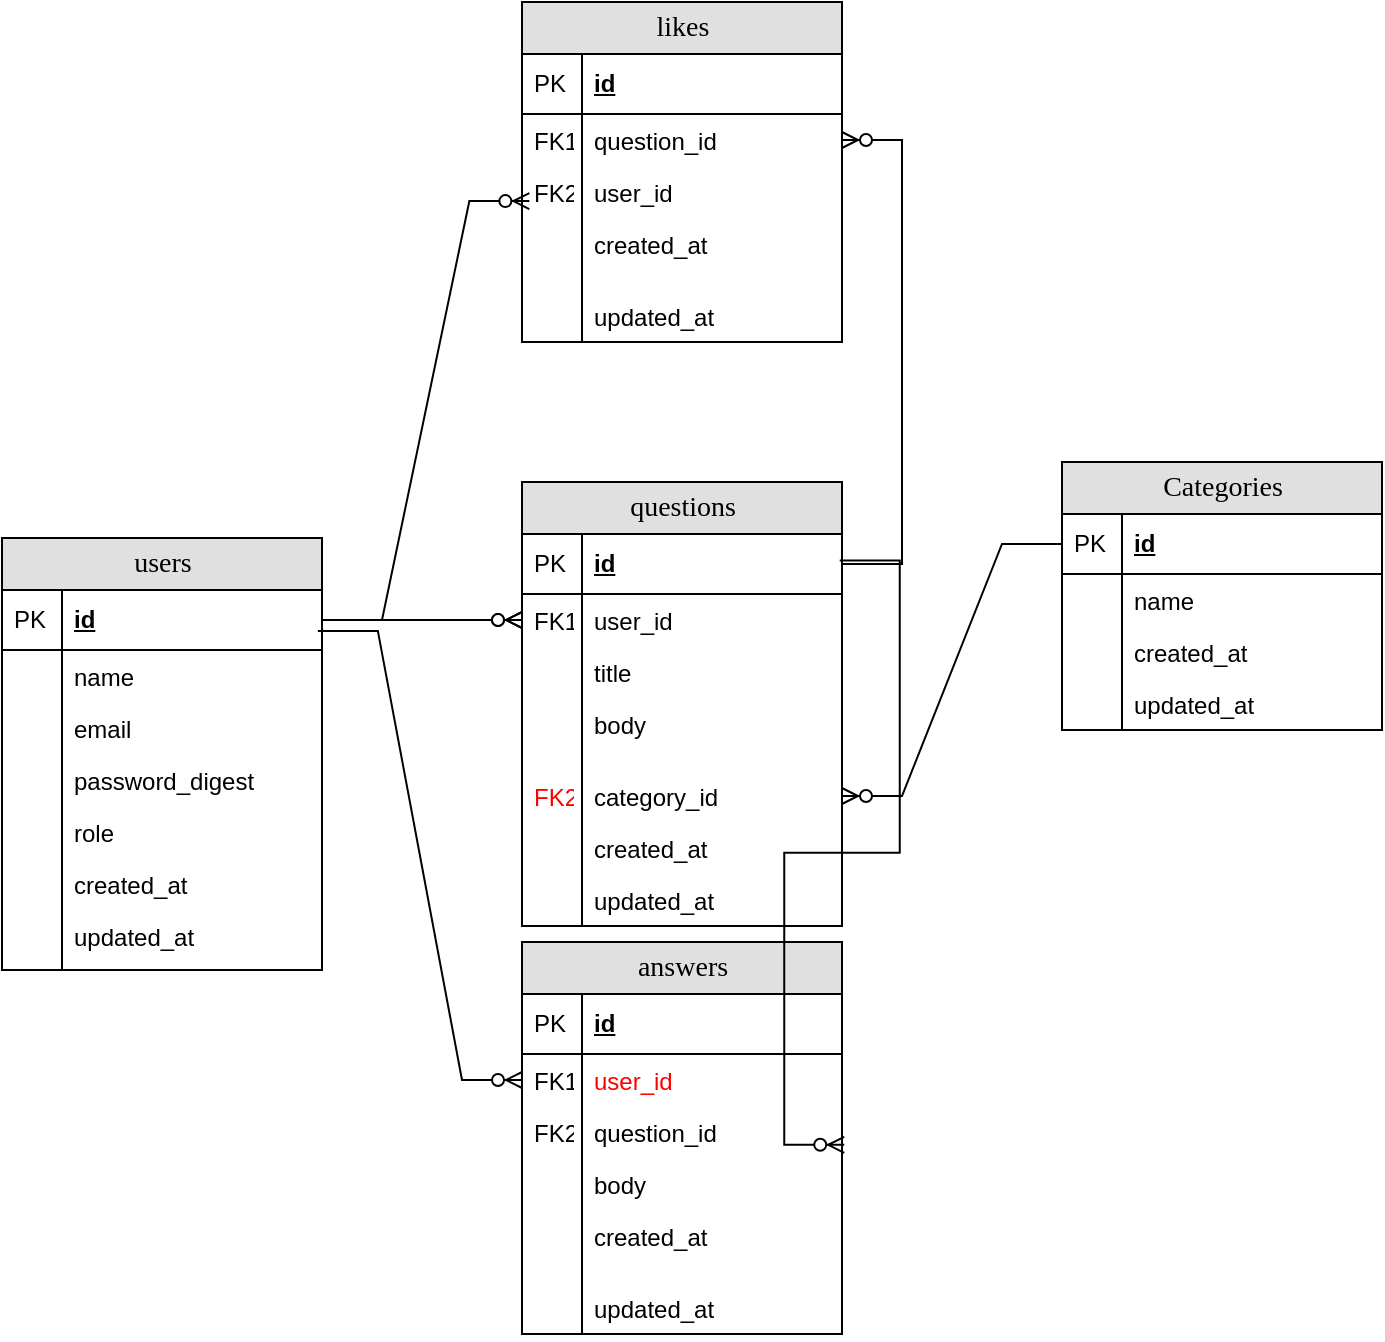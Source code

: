 <mxfile version="26.0.10">
  <diagram name="Page-1" id="e56a1550-8fbb-45ad-956c-1786394a9013">
    <mxGraphModel dx="1061" dy="1463" grid="1" gridSize="10" guides="1" tooltips="1" connect="1" arrows="1" fold="1" page="1" pageScale="1" pageWidth="1100" pageHeight="850" background="none" math="0" shadow="0">
      <root>
        <mxCell id="0" />
        <mxCell id="1" parent="0" />
        <mxCell id="OeXx-ejLIAZaMImvPNyN-1" value="questions" style="swimlane;html=1;fontStyle=0;childLayout=stackLayout;horizontal=1;startSize=26;fillColor=#e0e0e0;horizontalStack=0;resizeParent=1;resizeLast=0;collapsible=1;marginBottom=0;swimlaneFillColor=#ffffff;align=center;rounded=0;shadow=0;comic=0;labelBackgroundColor=none;strokeWidth=1;fontFamily=Verdana;fontSize=14" vertex="1" parent="1">
          <mxGeometry x="590" y="310" width="160" height="222" as="geometry" />
        </mxCell>
        <mxCell id="OeXx-ejLIAZaMImvPNyN-2" value="id" style="shape=partialRectangle;top=0;left=0;right=0;bottom=1;html=1;align=left;verticalAlign=middle;fillColor=none;spacingLeft=34;spacingRight=4;whiteSpace=wrap;overflow=hidden;rotatable=0;points=[[0,0.5],[1,0.5]];portConstraint=eastwest;dropTarget=0;fontStyle=5;" vertex="1" parent="OeXx-ejLIAZaMImvPNyN-1">
          <mxGeometry y="26" width="160" height="30" as="geometry" />
        </mxCell>
        <mxCell id="OeXx-ejLIAZaMImvPNyN-3" value="PK" style="shape=partialRectangle;top=0;left=0;bottom=0;html=1;fillColor=none;align=left;verticalAlign=middle;spacingLeft=4;spacingRight=4;whiteSpace=wrap;overflow=hidden;rotatable=0;points=[];portConstraint=eastwest;part=1;" vertex="1" connectable="0" parent="OeXx-ejLIAZaMImvPNyN-2">
          <mxGeometry width="30" height="30" as="geometry" />
        </mxCell>
        <mxCell id="OeXx-ejLIAZaMImvPNyN-4" value="user_id" style="shape=partialRectangle;top=0;left=0;right=0;bottom=0;html=1;align=left;verticalAlign=top;fillColor=none;spacingLeft=34;spacingRight=4;whiteSpace=wrap;overflow=hidden;rotatable=0;points=[[0,0.5],[1,0.5]];portConstraint=eastwest;dropTarget=0;" vertex="1" parent="OeXx-ejLIAZaMImvPNyN-1">
          <mxGeometry y="56" width="160" height="26" as="geometry" />
        </mxCell>
        <mxCell id="OeXx-ejLIAZaMImvPNyN-5" value="FK1" style="shape=partialRectangle;top=0;left=0;bottom=0;html=1;fillColor=none;align=left;verticalAlign=top;spacingLeft=4;spacingRight=4;whiteSpace=wrap;overflow=hidden;rotatable=0;points=[];portConstraint=eastwest;part=1;" vertex="1" connectable="0" parent="OeXx-ejLIAZaMImvPNyN-4">
          <mxGeometry width="30" height="26" as="geometry" />
        </mxCell>
        <mxCell id="OeXx-ejLIAZaMImvPNyN-6" value="title" style="shape=partialRectangle;top=0;left=0;right=0;bottom=0;html=1;align=left;verticalAlign=top;fillColor=none;spacingLeft=34;spacingRight=4;whiteSpace=wrap;overflow=hidden;rotatable=0;points=[[0,0.5],[1,0.5]];portConstraint=eastwest;dropTarget=0;" vertex="1" parent="OeXx-ejLIAZaMImvPNyN-1">
          <mxGeometry y="82" width="160" height="26" as="geometry" />
        </mxCell>
        <mxCell id="OeXx-ejLIAZaMImvPNyN-7" value="" style="shape=partialRectangle;top=0;left=0;bottom=0;html=1;fillColor=none;align=left;verticalAlign=top;spacingLeft=4;spacingRight=4;whiteSpace=wrap;overflow=hidden;rotatable=0;points=[];portConstraint=eastwest;part=1;" vertex="1" connectable="0" parent="OeXx-ejLIAZaMImvPNyN-6">
          <mxGeometry width="30" height="26" as="geometry" />
        </mxCell>
        <mxCell id="OeXx-ejLIAZaMImvPNyN-8" value="body" style="shape=partialRectangle;top=0;left=0;right=0;bottom=0;html=1;align=left;verticalAlign=top;fillColor=none;spacingLeft=34;spacingRight=4;whiteSpace=wrap;overflow=hidden;rotatable=0;points=[[0,0.5],[1,0.5]];portConstraint=eastwest;dropTarget=0;" vertex="1" parent="OeXx-ejLIAZaMImvPNyN-1">
          <mxGeometry y="108" width="160" height="26" as="geometry" />
        </mxCell>
        <mxCell id="OeXx-ejLIAZaMImvPNyN-9" value="" style="shape=partialRectangle;top=0;left=0;bottom=0;html=1;fillColor=none;align=left;verticalAlign=top;spacingLeft=4;spacingRight=4;whiteSpace=wrap;overflow=hidden;rotatable=0;points=[];portConstraint=eastwest;part=1;" vertex="1" connectable="0" parent="OeXx-ejLIAZaMImvPNyN-8">
          <mxGeometry width="30" height="26" as="geometry" />
        </mxCell>
        <mxCell id="OeXx-ejLIAZaMImvPNyN-10" value="" style="shape=partialRectangle;top=0;left=0;right=0;bottom=0;html=1;align=left;verticalAlign=top;fillColor=none;spacingLeft=34;spacingRight=4;whiteSpace=wrap;overflow=hidden;rotatable=0;points=[[0,0.5],[1,0.5]];portConstraint=eastwest;dropTarget=0;" vertex="1" parent="OeXx-ejLIAZaMImvPNyN-1">
          <mxGeometry y="134" width="160" height="10" as="geometry" />
        </mxCell>
        <mxCell id="OeXx-ejLIAZaMImvPNyN-11" value="" style="shape=partialRectangle;top=0;left=0;bottom=0;html=1;fillColor=none;align=left;verticalAlign=top;spacingLeft=4;spacingRight=4;whiteSpace=wrap;overflow=hidden;rotatable=0;points=[];portConstraint=eastwest;part=1;" vertex="1" connectable="0" parent="OeXx-ejLIAZaMImvPNyN-10">
          <mxGeometry width="30" height="10" as="geometry" />
        </mxCell>
        <mxCell id="OeXx-ejLIAZaMImvPNyN-102" value="category_id" style="shape=partialRectangle;top=0;left=0;right=0;bottom=0;html=1;align=left;verticalAlign=top;fillColor=none;spacingLeft=34;spacingRight=4;whiteSpace=wrap;overflow=hidden;rotatable=0;points=[[0,0.5],[1,0.5]];portConstraint=eastwest;dropTarget=0;" vertex="1" parent="OeXx-ejLIAZaMImvPNyN-1">
          <mxGeometry y="144" width="160" height="26" as="geometry" />
        </mxCell>
        <mxCell id="OeXx-ejLIAZaMImvPNyN-103" value="&lt;font style=&quot;color: rgb(255, 0, 0);&quot;&gt;FK2&lt;/font&gt;" style="shape=partialRectangle;top=0;left=0;bottom=0;html=1;fillColor=none;align=left;verticalAlign=top;spacingLeft=4;spacingRight=4;whiteSpace=wrap;overflow=hidden;rotatable=0;points=[];portConstraint=eastwest;part=1;" vertex="1" connectable="0" parent="OeXx-ejLIAZaMImvPNyN-102">
          <mxGeometry width="30" height="26" as="geometry" />
        </mxCell>
        <mxCell id="OeXx-ejLIAZaMImvPNyN-12" value="created_at" style="shape=partialRectangle;top=0;left=0;right=0;bottom=0;html=1;align=left;verticalAlign=top;fillColor=none;spacingLeft=34;spacingRight=4;whiteSpace=wrap;overflow=hidden;rotatable=0;points=[[0,0.5],[1,0.5]];portConstraint=eastwest;dropTarget=0;" vertex="1" parent="OeXx-ejLIAZaMImvPNyN-1">
          <mxGeometry y="170" width="160" height="26" as="geometry" />
        </mxCell>
        <mxCell id="OeXx-ejLIAZaMImvPNyN-13" value="" style="shape=partialRectangle;top=0;left=0;bottom=0;html=1;fillColor=none;align=left;verticalAlign=top;spacingLeft=4;spacingRight=4;whiteSpace=wrap;overflow=hidden;rotatable=0;points=[];portConstraint=eastwest;part=1;" vertex="1" connectable="0" parent="OeXx-ejLIAZaMImvPNyN-12">
          <mxGeometry width="30" height="26" as="geometry" />
        </mxCell>
        <mxCell id="OeXx-ejLIAZaMImvPNyN-14" value="updated_at" style="shape=partialRectangle;top=0;left=0;right=0;bottom=0;html=1;align=left;verticalAlign=top;fillColor=none;spacingLeft=34;spacingRight=4;whiteSpace=wrap;overflow=hidden;rotatable=0;points=[[0,0.5],[1,0.5]];portConstraint=eastwest;dropTarget=0;" vertex="1" parent="OeXx-ejLIAZaMImvPNyN-1">
          <mxGeometry y="196" width="160" height="26" as="geometry" />
        </mxCell>
        <mxCell id="OeXx-ejLIAZaMImvPNyN-15" value="" style="shape=partialRectangle;top=0;left=0;bottom=0;html=1;fillColor=none;align=left;verticalAlign=top;spacingLeft=4;spacingRight=4;whiteSpace=wrap;overflow=hidden;rotatable=0;points=[];portConstraint=eastwest;part=1;" vertex="1" connectable="0" parent="OeXx-ejLIAZaMImvPNyN-14">
          <mxGeometry width="30" height="26" as="geometry" />
        </mxCell>
        <mxCell id="OeXx-ejLIAZaMImvPNyN-16" value="users" style="swimlane;html=1;fontStyle=0;childLayout=stackLayout;horizontal=1;startSize=26;fillColor=#e0e0e0;horizontalStack=0;resizeParent=1;resizeLast=0;collapsible=1;marginBottom=0;swimlaneFillColor=#ffffff;align=center;rounded=0;shadow=0;comic=0;labelBackgroundColor=none;strokeWidth=1;fontFamily=Verdana;fontSize=14" vertex="1" parent="1">
          <mxGeometry x="330" y="338" width="160" height="216" as="geometry">
            <mxRectangle x="30" y="358" width="80" height="30" as="alternateBounds" />
          </mxGeometry>
        </mxCell>
        <mxCell id="OeXx-ejLIAZaMImvPNyN-17" value="id" style="shape=partialRectangle;top=0;left=0;right=0;bottom=1;html=1;align=left;verticalAlign=middle;fillColor=none;spacingLeft=34;spacingRight=4;whiteSpace=wrap;overflow=hidden;rotatable=0;points=[[0,0.5],[1,0.5]];portConstraint=eastwest;dropTarget=0;fontStyle=5;" vertex="1" parent="OeXx-ejLIAZaMImvPNyN-16">
          <mxGeometry y="26" width="160" height="30" as="geometry" />
        </mxCell>
        <mxCell id="OeXx-ejLIAZaMImvPNyN-18" value="PK" style="shape=partialRectangle;top=0;left=0;bottom=0;html=1;fillColor=none;align=left;verticalAlign=middle;spacingLeft=4;spacingRight=4;whiteSpace=wrap;overflow=hidden;rotatable=0;points=[];portConstraint=eastwest;part=1;" vertex="1" connectable="0" parent="OeXx-ejLIAZaMImvPNyN-17">
          <mxGeometry width="30" height="30" as="geometry" />
        </mxCell>
        <mxCell id="OeXx-ejLIAZaMImvPNyN-19" value="&lt;div&gt;&lt;span style=&quot;background-color: transparent; color: light-dark(rgb(0, 0, 0), rgb(255, 255, 255));&quot;&gt;name&lt;/span&gt;&lt;/div&gt;" style="shape=partialRectangle;top=0;left=0;right=0;bottom=0;html=1;align=left;verticalAlign=top;fillColor=none;spacingLeft=34;spacingRight=4;whiteSpace=wrap;overflow=hidden;rotatable=0;points=[[0,0.5],[1,0.5]];portConstraint=eastwest;dropTarget=0;" vertex="1" parent="OeXx-ejLIAZaMImvPNyN-16">
          <mxGeometry y="56" width="160" height="26" as="geometry" />
        </mxCell>
        <mxCell id="OeXx-ejLIAZaMImvPNyN-20" value="" style="shape=partialRectangle;top=0;left=0;bottom=0;html=1;fillColor=none;align=left;verticalAlign=top;spacingLeft=4;spacingRight=4;whiteSpace=wrap;overflow=hidden;rotatable=0;points=[];portConstraint=eastwest;part=1;" vertex="1" connectable="0" parent="OeXx-ejLIAZaMImvPNyN-19">
          <mxGeometry width="30" height="26" as="geometry" />
        </mxCell>
        <mxCell id="OeXx-ejLIAZaMImvPNyN-21" value="email" style="shape=partialRectangle;top=0;left=0;right=0;bottom=0;html=1;align=left;verticalAlign=top;fillColor=none;spacingLeft=34;spacingRight=4;whiteSpace=wrap;overflow=hidden;rotatable=0;points=[[0,0.5],[1,0.5]];portConstraint=eastwest;dropTarget=0;" vertex="1" parent="OeXx-ejLIAZaMImvPNyN-16">
          <mxGeometry y="82" width="160" height="26" as="geometry" />
        </mxCell>
        <mxCell id="OeXx-ejLIAZaMImvPNyN-22" value="" style="shape=partialRectangle;top=0;left=0;bottom=0;html=1;fillColor=none;align=left;verticalAlign=top;spacingLeft=4;spacingRight=4;whiteSpace=wrap;overflow=hidden;rotatable=0;points=[];portConstraint=eastwest;part=1;" vertex="1" connectable="0" parent="OeXx-ejLIAZaMImvPNyN-21">
          <mxGeometry width="30" height="26" as="geometry" />
        </mxCell>
        <mxCell id="OeXx-ejLIAZaMImvPNyN-27" value="password_digest" style="shape=partialRectangle;top=0;left=0;right=0;bottom=0;html=1;align=left;verticalAlign=top;fillColor=none;spacingLeft=34;spacingRight=4;whiteSpace=wrap;overflow=hidden;rotatable=0;points=[[0,0.5],[1,0.5]];portConstraint=eastwest;dropTarget=0;" vertex="1" parent="OeXx-ejLIAZaMImvPNyN-16">
          <mxGeometry y="108" width="160" height="26" as="geometry" />
        </mxCell>
        <mxCell id="OeXx-ejLIAZaMImvPNyN-28" value="" style="shape=partialRectangle;top=0;left=0;bottom=0;html=1;fillColor=none;align=left;verticalAlign=top;spacingLeft=4;spacingRight=4;whiteSpace=wrap;overflow=hidden;rotatable=0;points=[];portConstraint=eastwest;part=1;" vertex="1" connectable="0" parent="OeXx-ejLIAZaMImvPNyN-27">
          <mxGeometry width="30" height="26" as="geometry" />
        </mxCell>
        <mxCell id="OeXx-ejLIAZaMImvPNyN-68" value="role" style="shape=partialRectangle;top=0;left=0;right=0;bottom=0;html=1;align=left;verticalAlign=top;fillColor=none;spacingLeft=34;spacingRight=4;whiteSpace=wrap;overflow=hidden;rotatable=0;points=[[0,0.5],[1,0.5]];portConstraint=eastwest;dropTarget=0;" vertex="1" parent="OeXx-ejLIAZaMImvPNyN-16">
          <mxGeometry y="134" width="160" height="26" as="geometry" />
        </mxCell>
        <mxCell id="OeXx-ejLIAZaMImvPNyN-69" value="" style="shape=partialRectangle;top=0;left=0;bottom=0;html=1;fillColor=none;align=left;verticalAlign=top;spacingLeft=4;spacingRight=4;whiteSpace=wrap;overflow=hidden;rotatable=0;points=[];portConstraint=eastwest;part=1;" vertex="1" connectable="0" parent="OeXx-ejLIAZaMImvPNyN-68">
          <mxGeometry width="30" height="26" as="geometry" />
        </mxCell>
        <mxCell id="OeXx-ejLIAZaMImvPNyN-29" value="created_at" style="shape=partialRectangle;top=0;left=0;right=0;bottom=0;html=1;align=left;verticalAlign=top;fillColor=none;spacingLeft=34;spacingRight=4;whiteSpace=wrap;overflow=hidden;rotatable=0;points=[[0,0.5],[1,0.5]];portConstraint=eastwest;dropTarget=0;" vertex="1" parent="OeXx-ejLIAZaMImvPNyN-16">
          <mxGeometry y="160" width="160" height="26" as="geometry" />
        </mxCell>
        <mxCell id="OeXx-ejLIAZaMImvPNyN-30" value="" style="shape=partialRectangle;top=0;left=0;bottom=0;html=1;fillColor=none;align=left;verticalAlign=top;spacingLeft=4;spacingRight=4;whiteSpace=wrap;overflow=hidden;rotatable=0;points=[];portConstraint=eastwest;part=1;" vertex="1" connectable="0" parent="OeXx-ejLIAZaMImvPNyN-29">
          <mxGeometry width="30" height="26" as="geometry" />
        </mxCell>
        <mxCell id="OeXx-ejLIAZaMImvPNyN-31" value="updated_at" style="shape=partialRectangle;top=0;left=0;right=0;bottom=0;html=1;align=left;verticalAlign=top;fillColor=none;spacingLeft=34;spacingRight=4;whiteSpace=wrap;overflow=hidden;rotatable=0;points=[[0,0.5],[1,0.5]];portConstraint=eastwest;dropTarget=0;" vertex="1" parent="OeXx-ejLIAZaMImvPNyN-16">
          <mxGeometry y="186" width="160" height="30" as="geometry" />
        </mxCell>
        <mxCell id="OeXx-ejLIAZaMImvPNyN-32" value="" style="shape=partialRectangle;top=0;left=0;bottom=0;html=1;fillColor=none;align=left;verticalAlign=top;spacingLeft=4;spacingRight=4;whiteSpace=wrap;overflow=hidden;rotatable=0;points=[];portConstraint=eastwest;part=1;" vertex="1" connectable="0" parent="OeXx-ejLIAZaMImvPNyN-31">
          <mxGeometry width="30" height="30" as="geometry" />
        </mxCell>
        <mxCell id="OeXx-ejLIAZaMImvPNyN-33" value="" style="edgeStyle=entityRelationEdgeStyle;fontSize=12;html=1;endArrow=ERzeroToMany;endFill=1;rounded=0;exitX=1;exitY=0.5;exitDx=0;exitDy=0;entryX=0;entryY=0.5;entryDx=0;entryDy=0;" edge="1" parent="1" source="OeXx-ejLIAZaMImvPNyN-17" target="OeXx-ejLIAZaMImvPNyN-4">
          <mxGeometry width="100" height="100" relative="1" as="geometry">
            <mxPoint x="490" y="438" as="sourcePoint" />
            <mxPoint x="590" y="338" as="targetPoint" />
          </mxGeometry>
        </mxCell>
        <mxCell id="OeXx-ejLIAZaMImvPNyN-34" value="answers" style="swimlane;html=1;fontStyle=0;childLayout=stackLayout;horizontal=1;startSize=26;fillColor=#e0e0e0;horizontalStack=0;resizeParent=1;resizeLast=0;collapsible=1;marginBottom=0;swimlaneFillColor=#ffffff;align=center;rounded=0;shadow=0;comic=0;labelBackgroundColor=none;strokeWidth=1;fontFamily=Verdana;fontSize=14" vertex="1" parent="1">
          <mxGeometry x="590" y="540" width="160" height="196" as="geometry" />
        </mxCell>
        <mxCell id="OeXx-ejLIAZaMImvPNyN-35" value="id" style="shape=partialRectangle;top=0;left=0;right=0;bottom=1;html=1;align=left;verticalAlign=middle;fillColor=none;spacingLeft=34;spacingRight=4;whiteSpace=wrap;overflow=hidden;rotatable=0;points=[[0,0.5],[1,0.5]];portConstraint=eastwest;dropTarget=0;fontStyle=5;" vertex="1" parent="OeXx-ejLIAZaMImvPNyN-34">
          <mxGeometry y="26" width="160" height="30" as="geometry" />
        </mxCell>
        <mxCell id="OeXx-ejLIAZaMImvPNyN-36" value="PK" style="shape=partialRectangle;top=0;left=0;bottom=0;html=1;fillColor=none;align=left;verticalAlign=middle;spacingLeft=4;spacingRight=4;whiteSpace=wrap;overflow=hidden;rotatable=0;points=[];portConstraint=eastwest;part=1;" vertex="1" connectable="0" parent="OeXx-ejLIAZaMImvPNyN-35">
          <mxGeometry width="30" height="30" as="geometry" />
        </mxCell>
        <mxCell id="OeXx-ejLIAZaMImvPNyN-37" value="&lt;font style=&quot;color: rgb(255, 0, 0);&quot;&gt;user_id&lt;/font&gt;" style="shape=partialRectangle;top=0;left=0;right=0;bottom=0;html=1;align=left;verticalAlign=top;fillColor=none;spacingLeft=34;spacingRight=4;whiteSpace=wrap;overflow=hidden;rotatable=0;points=[[0,0.5],[1,0.5]];portConstraint=eastwest;dropTarget=0;" vertex="1" parent="OeXx-ejLIAZaMImvPNyN-34">
          <mxGeometry y="56" width="160" height="26" as="geometry" />
        </mxCell>
        <mxCell id="OeXx-ejLIAZaMImvPNyN-38" value="FK1" style="shape=partialRectangle;top=0;left=0;bottom=0;html=1;fillColor=none;align=left;verticalAlign=top;spacingLeft=4;spacingRight=4;whiteSpace=wrap;overflow=hidden;rotatable=0;points=[];portConstraint=eastwest;part=1;" vertex="1" connectable="0" parent="OeXx-ejLIAZaMImvPNyN-37">
          <mxGeometry width="30" height="26" as="geometry" />
        </mxCell>
        <mxCell id="OeXx-ejLIAZaMImvPNyN-106" value="question_id" style="shape=partialRectangle;top=0;left=0;right=0;bottom=0;html=1;align=left;verticalAlign=top;fillColor=none;spacingLeft=34;spacingRight=4;whiteSpace=wrap;overflow=hidden;rotatable=0;points=[[0,0.5],[1,0.5]];portConstraint=eastwest;dropTarget=0;" vertex="1" parent="OeXx-ejLIAZaMImvPNyN-34">
          <mxGeometry y="82" width="160" height="26" as="geometry" />
        </mxCell>
        <mxCell id="OeXx-ejLIAZaMImvPNyN-107" value="FK2" style="shape=partialRectangle;top=0;left=0;bottom=0;html=1;fillColor=none;align=left;verticalAlign=top;spacingLeft=4;spacingRight=4;whiteSpace=wrap;overflow=hidden;rotatable=0;points=[];portConstraint=eastwest;part=1;" vertex="1" connectable="0" parent="OeXx-ejLIAZaMImvPNyN-106">
          <mxGeometry width="30" height="26" as="geometry" />
        </mxCell>
        <mxCell id="OeXx-ejLIAZaMImvPNyN-41" value="body" style="shape=partialRectangle;top=0;left=0;right=0;bottom=0;html=1;align=left;verticalAlign=top;fillColor=none;spacingLeft=34;spacingRight=4;whiteSpace=wrap;overflow=hidden;rotatable=0;points=[[0,0.5],[1,0.5]];portConstraint=eastwest;dropTarget=0;" vertex="1" parent="OeXx-ejLIAZaMImvPNyN-34">
          <mxGeometry y="108" width="160" height="26" as="geometry" />
        </mxCell>
        <mxCell id="OeXx-ejLIAZaMImvPNyN-42" value="" style="shape=partialRectangle;top=0;left=0;bottom=0;html=1;fillColor=none;align=left;verticalAlign=top;spacingLeft=4;spacingRight=4;whiteSpace=wrap;overflow=hidden;rotatable=0;points=[];portConstraint=eastwest;part=1;" vertex="1" connectable="0" parent="OeXx-ejLIAZaMImvPNyN-41">
          <mxGeometry width="30" height="26" as="geometry" />
        </mxCell>
        <mxCell id="OeXx-ejLIAZaMImvPNyN-43" value="created_at" style="shape=partialRectangle;top=0;left=0;right=0;bottom=0;html=1;align=left;verticalAlign=top;fillColor=none;spacingLeft=34;spacingRight=4;whiteSpace=wrap;overflow=hidden;rotatable=0;points=[[0,0.5],[1,0.5]];portConstraint=eastwest;dropTarget=0;" vertex="1" parent="OeXx-ejLIAZaMImvPNyN-34">
          <mxGeometry y="134" width="160" height="26" as="geometry" />
        </mxCell>
        <mxCell id="OeXx-ejLIAZaMImvPNyN-44" value="" style="shape=partialRectangle;top=0;left=0;bottom=0;html=1;fillColor=none;align=left;verticalAlign=top;spacingLeft=4;spacingRight=4;whiteSpace=wrap;overflow=hidden;rotatable=0;points=[];portConstraint=eastwest;part=1;" vertex="1" connectable="0" parent="OeXx-ejLIAZaMImvPNyN-43">
          <mxGeometry width="30" height="26" as="geometry" />
        </mxCell>
        <mxCell id="OeXx-ejLIAZaMImvPNyN-45" value="" style="shape=partialRectangle;top=0;left=0;right=0;bottom=0;html=1;align=left;verticalAlign=top;fillColor=none;spacingLeft=34;spacingRight=4;whiteSpace=wrap;overflow=hidden;rotatable=0;points=[[0,0.5],[1,0.5]];portConstraint=eastwest;dropTarget=0;" vertex="1" parent="OeXx-ejLIAZaMImvPNyN-34">
          <mxGeometry y="160" width="160" height="10" as="geometry" />
        </mxCell>
        <mxCell id="OeXx-ejLIAZaMImvPNyN-46" value="" style="shape=partialRectangle;top=0;left=0;bottom=0;html=1;fillColor=none;align=left;verticalAlign=top;spacingLeft=4;spacingRight=4;whiteSpace=wrap;overflow=hidden;rotatable=0;points=[];portConstraint=eastwest;part=1;" vertex="1" connectable="0" parent="OeXx-ejLIAZaMImvPNyN-45">
          <mxGeometry width="30" height="10" as="geometry" />
        </mxCell>
        <mxCell id="OeXx-ejLIAZaMImvPNyN-47" value="updated_at" style="shape=partialRectangle;top=0;left=0;right=0;bottom=0;html=1;align=left;verticalAlign=top;fillColor=none;spacingLeft=34;spacingRight=4;whiteSpace=wrap;overflow=hidden;rotatable=0;points=[[0,0.5],[1,0.5]];portConstraint=eastwest;dropTarget=0;" vertex="1" parent="OeXx-ejLIAZaMImvPNyN-34">
          <mxGeometry y="170" width="160" height="26" as="geometry" />
        </mxCell>
        <mxCell id="OeXx-ejLIAZaMImvPNyN-48" value="" style="shape=partialRectangle;top=0;left=0;bottom=0;html=1;fillColor=none;align=left;verticalAlign=top;spacingLeft=4;spacingRight=4;whiteSpace=wrap;overflow=hidden;rotatable=0;points=[];portConstraint=eastwest;part=1;" vertex="1" connectable="0" parent="OeXx-ejLIAZaMImvPNyN-47">
          <mxGeometry width="30" height="26" as="geometry" />
        </mxCell>
        <mxCell id="OeXx-ejLIAZaMImvPNyN-49" value="likes" style="swimlane;html=1;fontStyle=0;childLayout=stackLayout;horizontal=1;startSize=26;fillColor=#e0e0e0;horizontalStack=0;resizeParent=1;resizeLast=0;collapsible=1;marginBottom=0;swimlaneFillColor=#ffffff;align=center;rounded=0;shadow=0;comic=0;labelBackgroundColor=none;strokeWidth=1;fontFamily=Verdana;fontSize=14" vertex="1" parent="1">
          <mxGeometry x="590" y="70" width="160" height="170" as="geometry">
            <mxRectangle x="290" y="540" width="110" height="30" as="alternateBounds" />
          </mxGeometry>
        </mxCell>
        <mxCell id="OeXx-ejLIAZaMImvPNyN-50" value="id" style="shape=partialRectangle;top=0;left=0;right=0;bottom=1;html=1;align=left;verticalAlign=middle;fillColor=none;spacingLeft=34;spacingRight=4;whiteSpace=wrap;overflow=hidden;rotatable=0;points=[[0,0.5],[1,0.5]];portConstraint=eastwest;dropTarget=0;fontStyle=5;" vertex="1" parent="OeXx-ejLIAZaMImvPNyN-49">
          <mxGeometry y="26" width="160" height="30" as="geometry" />
        </mxCell>
        <mxCell id="OeXx-ejLIAZaMImvPNyN-51" value="PK" style="shape=partialRectangle;top=0;left=0;bottom=0;html=1;fillColor=none;align=left;verticalAlign=middle;spacingLeft=4;spacingRight=4;whiteSpace=wrap;overflow=hidden;rotatable=0;points=[];portConstraint=eastwest;part=1;" vertex="1" connectable="0" parent="OeXx-ejLIAZaMImvPNyN-50">
          <mxGeometry width="30" height="30" as="geometry" />
        </mxCell>
        <mxCell id="OeXx-ejLIAZaMImvPNyN-52" value="question_id" style="shape=partialRectangle;top=0;left=0;right=0;bottom=0;html=1;align=left;verticalAlign=top;fillColor=none;spacingLeft=34;spacingRight=4;whiteSpace=wrap;overflow=hidden;rotatable=0;points=[[0,0.5],[1,0.5]];portConstraint=eastwest;dropTarget=0;" vertex="1" parent="OeXx-ejLIAZaMImvPNyN-49">
          <mxGeometry y="56" width="160" height="26" as="geometry" />
        </mxCell>
        <mxCell id="OeXx-ejLIAZaMImvPNyN-53" value="FK1" style="shape=partialRectangle;top=0;left=0;bottom=0;html=1;fillColor=none;align=left;verticalAlign=top;spacingLeft=4;spacingRight=4;whiteSpace=wrap;overflow=hidden;rotatable=0;points=[];portConstraint=eastwest;part=1;" vertex="1" connectable="0" parent="OeXx-ejLIAZaMImvPNyN-52">
          <mxGeometry width="30" height="26" as="geometry" />
        </mxCell>
        <mxCell id="OeXx-ejLIAZaMImvPNyN-54" value="user_id" style="shape=partialRectangle;top=0;left=0;right=0;bottom=0;html=1;align=left;verticalAlign=top;fillColor=none;spacingLeft=34;spacingRight=4;whiteSpace=wrap;overflow=hidden;rotatable=0;points=[[0,0.5],[1,0.5]];portConstraint=eastwest;dropTarget=0;" vertex="1" parent="OeXx-ejLIAZaMImvPNyN-49">
          <mxGeometry y="82" width="160" height="26" as="geometry" />
        </mxCell>
        <mxCell id="OeXx-ejLIAZaMImvPNyN-55" value="FK2" style="shape=partialRectangle;top=0;left=0;bottom=0;html=1;fillColor=none;align=left;verticalAlign=top;spacingLeft=4;spacingRight=4;whiteSpace=wrap;overflow=hidden;rotatable=0;points=[];portConstraint=eastwest;part=1;" vertex="1" connectable="0" parent="OeXx-ejLIAZaMImvPNyN-54">
          <mxGeometry width="30" height="26" as="geometry" />
        </mxCell>
        <mxCell id="OeXx-ejLIAZaMImvPNyN-58" value="created_at" style="shape=partialRectangle;top=0;left=0;right=0;bottom=0;html=1;align=left;verticalAlign=top;fillColor=none;spacingLeft=34;spacingRight=4;whiteSpace=wrap;overflow=hidden;rotatable=0;points=[[0,0.5],[1,0.5]];portConstraint=eastwest;dropTarget=0;" vertex="1" parent="OeXx-ejLIAZaMImvPNyN-49">
          <mxGeometry y="108" width="160" height="26" as="geometry" />
        </mxCell>
        <mxCell id="OeXx-ejLIAZaMImvPNyN-59" value="" style="shape=partialRectangle;top=0;left=0;bottom=0;html=1;fillColor=none;align=left;verticalAlign=top;spacingLeft=4;spacingRight=4;whiteSpace=wrap;overflow=hidden;rotatable=0;points=[];portConstraint=eastwest;part=1;" vertex="1" connectable="0" parent="OeXx-ejLIAZaMImvPNyN-58">
          <mxGeometry width="30" height="26" as="geometry" />
        </mxCell>
        <mxCell id="OeXx-ejLIAZaMImvPNyN-60" value="" style="shape=partialRectangle;top=0;left=0;right=0;bottom=0;html=1;align=left;verticalAlign=top;fillColor=none;spacingLeft=34;spacingRight=4;whiteSpace=wrap;overflow=hidden;rotatable=0;points=[[0,0.5],[1,0.5]];portConstraint=eastwest;dropTarget=0;" vertex="1" parent="OeXx-ejLIAZaMImvPNyN-49">
          <mxGeometry y="134" width="160" height="10" as="geometry" />
        </mxCell>
        <mxCell id="OeXx-ejLIAZaMImvPNyN-61" value="" style="shape=partialRectangle;top=0;left=0;bottom=0;html=1;fillColor=none;align=left;verticalAlign=top;spacingLeft=4;spacingRight=4;whiteSpace=wrap;overflow=hidden;rotatable=0;points=[];portConstraint=eastwest;part=1;" vertex="1" connectable="0" parent="OeXx-ejLIAZaMImvPNyN-60">
          <mxGeometry width="30" height="10" as="geometry" />
        </mxCell>
        <mxCell id="OeXx-ejLIAZaMImvPNyN-62" value="updated_at" style="shape=partialRectangle;top=0;left=0;right=0;bottom=0;html=1;align=left;verticalAlign=top;fillColor=none;spacingLeft=34;spacingRight=4;whiteSpace=wrap;overflow=hidden;rotatable=0;points=[[0,0.5],[1,0.5]];portConstraint=eastwest;dropTarget=0;" vertex="1" parent="OeXx-ejLIAZaMImvPNyN-49">
          <mxGeometry y="144" width="160" height="26" as="geometry" />
        </mxCell>
        <mxCell id="OeXx-ejLIAZaMImvPNyN-63" value="" style="shape=partialRectangle;top=0;left=0;bottom=0;html=1;fillColor=none;align=left;verticalAlign=top;spacingLeft=4;spacingRight=4;whiteSpace=wrap;overflow=hidden;rotatable=0;points=[];portConstraint=eastwest;part=1;" vertex="1" connectable="0" parent="OeXx-ejLIAZaMImvPNyN-62">
          <mxGeometry width="30" height="26" as="geometry" />
        </mxCell>
        <mxCell id="OeXx-ejLIAZaMImvPNyN-64" value="" style="edgeStyle=entityRelationEdgeStyle;fontSize=12;html=1;endArrow=ERzeroToMany;endFill=1;rounded=0;entryX=0.023;entryY=0.675;entryDx=0;entryDy=0;entryPerimeter=0;exitX=1;exitY=0.5;exitDx=0;exitDy=0;" edge="1" parent="1" source="OeXx-ejLIAZaMImvPNyN-17" target="OeXx-ejLIAZaMImvPNyN-54">
          <mxGeometry width="100" height="100" relative="1" as="geometry">
            <mxPoint x="490" y="716" as="sourcePoint" />
            <mxPoint x="590" y="616" as="targetPoint" />
          </mxGeometry>
        </mxCell>
        <mxCell id="OeXx-ejLIAZaMImvPNyN-65" value="" style="edgeStyle=entityRelationEdgeStyle;fontSize=12;html=1;endArrow=ERzeroToMany;endFill=1;rounded=0;" edge="1" parent="1" source="OeXx-ejLIAZaMImvPNyN-2" target="OeXx-ejLIAZaMImvPNyN-52">
          <mxGeometry width="100" height="100" relative="1" as="geometry">
            <mxPoint x="800" y="660" as="sourcePoint" />
            <mxPoint x="900" y="560" as="targetPoint" />
          </mxGeometry>
        </mxCell>
        <mxCell id="OeXx-ejLIAZaMImvPNyN-67" value="" style="edgeStyle=entityRelationEdgeStyle;fontSize=12;html=1;endArrow=ERzeroToMany;endFill=1;rounded=0;exitX=0.993;exitY=0.442;exitDx=0;exitDy=0;exitPerimeter=0;entryX=1.007;entryY=0.746;entryDx=0;entryDy=0;entryPerimeter=0;" edge="1" parent="1" source="OeXx-ejLIAZaMImvPNyN-2" target="OeXx-ejLIAZaMImvPNyN-106">
          <mxGeometry width="100" height="100" relative="1" as="geometry">
            <mxPoint x="757.6" y="350" as="sourcePoint" />
            <mxPoint x="860.0" y="586.266" as="targetPoint" />
            <Array as="points">
              <mxPoint x="937.6" y="201" />
              <mxPoint x="927.6" y="441" />
              <mxPoint x="1077.6" y="251" />
            </Array>
          </mxGeometry>
        </mxCell>
        <mxCell id="OeXx-ejLIAZaMImvPNyN-85" value="Categories" style="swimlane;html=1;fontStyle=0;childLayout=stackLayout;horizontal=1;startSize=26;fillColor=#e0e0e0;horizontalStack=0;resizeParent=1;resizeLast=0;collapsible=1;marginBottom=0;swimlaneFillColor=#ffffff;align=center;rounded=0;shadow=0;comic=0;labelBackgroundColor=none;strokeWidth=1;fontFamily=Verdana;fontSize=14" vertex="1" parent="1">
          <mxGeometry x="860" y="300" width="160" height="134" as="geometry" />
        </mxCell>
        <mxCell id="OeXx-ejLIAZaMImvPNyN-86" value="id" style="shape=partialRectangle;top=0;left=0;right=0;bottom=1;html=1;align=left;verticalAlign=middle;fillColor=none;spacingLeft=34;spacingRight=4;whiteSpace=wrap;overflow=hidden;rotatable=0;points=[[0,0.5],[1,0.5]];portConstraint=eastwest;dropTarget=0;fontStyle=5;" vertex="1" parent="OeXx-ejLIAZaMImvPNyN-85">
          <mxGeometry y="26" width="160" height="30" as="geometry" />
        </mxCell>
        <mxCell id="OeXx-ejLIAZaMImvPNyN-87" value="PK" style="shape=partialRectangle;top=0;left=0;bottom=0;html=1;fillColor=none;align=left;verticalAlign=middle;spacingLeft=4;spacingRight=4;whiteSpace=wrap;overflow=hidden;rotatable=0;points=[];portConstraint=eastwest;part=1;" vertex="1" connectable="0" parent="OeXx-ejLIAZaMImvPNyN-86">
          <mxGeometry width="30" height="30" as="geometry" />
        </mxCell>
        <mxCell id="OeXx-ejLIAZaMImvPNyN-90" value="name" style="shape=partialRectangle;top=0;left=0;right=0;bottom=0;html=1;align=left;verticalAlign=top;fillColor=none;spacingLeft=34;spacingRight=4;whiteSpace=wrap;overflow=hidden;rotatable=0;points=[[0,0.5],[1,0.5]];portConstraint=eastwest;dropTarget=0;" vertex="1" parent="OeXx-ejLIAZaMImvPNyN-85">
          <mxGeometry y="56" width="160" height="26" as="geometry" />
        </mxCell>
        <mxCell id="OeXx-ejLIAZaMImvPNyN-91" value="" style="shape=partialRectangle;top=0;left=0;bottom=0;html=1;fillColor=none;align=left;verticalAlign=top;spacingLeft=4;spacingRight=4;whiteSpace=wrap;overflow=hidden;rotatable=0;points=[];portConstraint=eastwest;part=1;" vertex="1" connectable="0" parent="OeXx-ejLIAZaMImvPNyN-90">
          <mxGeometry width="30" height="26" as="geometry" />
        </mxCell>
        <mxCell id="OeXx-ejLIAZaMImvPNyN-96" value="created_at" style="shape=partialRectangle;top=0;left=0;right=0;bottom=0;html=1;align=left;verticalAlign=top;fillColor=none;spacingLeft=34;spacingRight=4;whiteSpace=wrap;overflow=hidden;rotatable=0;points=[[0,0.5],[1,0.5]];portConstraint=eastwest;dropTarget=0;" vertex="1" parent="OeXx-ejLIAZaMImvPNyN-85">
          <mxGeometry y="82" width="160" height="26" as="geometry" />
        </mxCell>
        <mxCell id="OeXx-ejLIAZaMImvPNyN-97" value="" style="shape=partialRectangle;top=0;left=0;bottom=0;html=1;fillColor=none;align=left;verticalAlign=top;spacingLeft=4;spacingRight=4;whiteSpace=wrap;overflow=hidden;rotatable=0;points=[];portConstraint=eastwest;part=1;" vertex="1" connectable="0" parent="OeXx-ejLIAZaMImvPNyN-96">
          <mxGeometry width="30" height="26" as="geometry" />
        </mxCell>
        <mxCell id="OeXx-ejLIAZaMImvPNyN-98" value="updated_at" style="shape=partialRectangle;top=0;left=0;right=0;bottom=0;html=1;align=left;verticalAlign=top;fillColor=none;spacingLeft=34;spacingRight=4;whiteSpace=wrap;overflow=hidden;rotatable=0;points=[[0,0.5],[1,0.5]];portConstraint=eastwest;dropTarget=0;" vertex="1" parent="OeXx-ejLIAZaMImvPNyN-85">
          <mxGeometry y="108" width="160" height="26" as="geometry" />
        </mxCell>
        <mxCell id="OeXx-ejLIAZaMImvPNyN-99" value="" style="shape=partialRectangle;top=0;left=0;bottom=0;html=1;fillColor=none;align=left;verticalAlign=top;spacingLeft=4;spacingRight=4;whiteSpace=wrap;overflow=hidden;rotatable=0;points=[];portConstraint=eastwest;part=1;" vertex="1" connectable="0" parent="OeXx-ejLIAZaMImvPNyN-98">
          <mxGeometry width="30" height="26" as="geometry" />
        </mxCell>
        <mxCell id="OeXx-ejLIAZaMImvPNyN-104" value="" style="edgeStyle=entityRelationEdgeStyle;fontSize=12;html=1;endArrow=ERzeroToMany;endFill=1;rounded=0;entryX=1;entryY=0.5;entryDx=0;entryDy=0;exitX=0;exitY=0.5;exitDx=0;exitDy=0;" edge="1" parent="1" source="OeXx-ejLIAZaMImvPNyN-86" target="OeXx-ejLIAZaMImvPNyN-102">
          <mxGeometry width="100" height="100" relative="1" as="geometry">
            <mxPoint x="760" y="540" as="sourcePoint" />
            <mxPoint x="870" y="414" as="targetPoint" />
          </mxGeometry>
        </mxCell>
        <mxCell id="OeXx-ejLIAZaMImvPNyN-109" value="" style="edgeStyle=entityRelationEdgeStyle;fontSize=12;html=1;endArrow=ERzeroToMany;endFill=1;rounded=0;exitX=1;exitY=0.5;exitDx=0;exitDy=0;entryX=0;entryY=0.5;entryDx=0;entryDy=0;" edge="1" parent="1" source="OeXx-ejLIAZaMImvPNyN-17" target="OeXx-ejLIAZaMImvPNyN-4">
          <mxGeometry width="100" height="100" relative="1" as="geometry">
            <mxPoint x="490" y="379" as="sourcePoint" />
            <mxPoint x="590" y="379" as="targetPoint" />
            <Array as="points">
              <mxPoint x="550" y="500" />
            </Array>
          </mxGeometry>
        </mxCell>
        <mxCell id="OeXx-ejLIAZaMImvPNyN-110" value="" style="edgeStyle=entityRelationEdgeStyle;fontSize=12;html=1;endArrow=ERzeroToMany;endFill=1;rounded=0;exitX=0.987;exitY=0.682;exitDx=0;exitDy=0;exitPerimeter=0;" edge="1" parent="1" source="OeXx-ejLIAZaMImvPNyN-17" target="OeXx-ejLIAZaMImvPNyN-37">
          <mxGeometry width="100" height="100" relative="1" as="geometry">
            <mxPoint x="490" y="610" as="sourcePoint" />
            <mxPoint x="590" y="610" as="targetPoint" />
            <Array as="points">
              <mxPoint x="550" y="731" />
            </Array>
          </mxGeometry>
        </mxCell>
      </root>
    </mxGraphModel>
  </diagram>
</mxfile>

